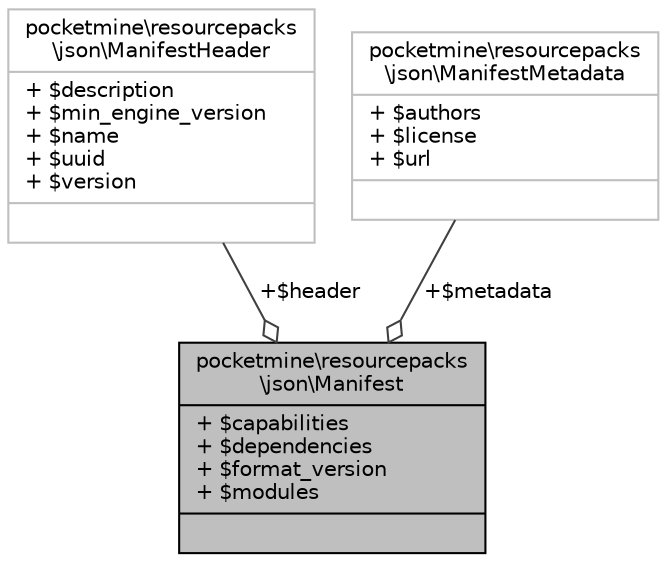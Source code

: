 digraph "pocketmine\resourcepacks\json\Manifest"
{
 // INTERACTIVE_SVG=YES
 // LATEX_PDF_SIZE
  edge [fontname="Helvetica",fontsize="10",labelfontname="Helvetica",labelfontsize="10"];
  node [fontname="Helvetica",fontsize="10",shape=record];
  Node1 [label="{pocketmine\\resourcepacks\l\\json\\Manifest\n|+ $capabilities\l+ $dependencies\l+ $format_version\l+ $modules\l|}",height=0.2,width=0.4,color="black", fillcolor="grey75", style="filled", fontcolor="black",tooltip=" "];
  Node2 -> Node1 [color="grey25",fontsize="10",style="solid",label=" +$header" ,arrowhead="odiamond",fontname="Helvetica"];
  Node2 [label="{pocketmine\\resourcepacks\l\\json\\ManifestHeader\n|+ $description\l+ $min_engine_version\l+ $name\l+ $uuid\l+ $version\l|}",height=0.2,width=0.4,color="grey75", fillcolor="white", style="filled",URL="$d1/de8/classpocketmine_1_1resourcepacks_1_1json_1_1_manifest_header.html",tooltip=" "];
  Node3 -> Node1 [color="grey25",fontsize="10",style="solid",label=" +$metadata" ,arrowhead="odiamond",fontname="Helvetica"];
  Node3 [label="{pocketmine\\resourcepacks\l\\json\\ManifestMetadata\n|+ $authors\l+ $license\l+ $url\l|}",height=0.2,width=0.4,color="grey75", fillcolor="white", style="filled",URL="$d3/db1/classpocketmine_1_1resourcepacks_1_1json_1_1_manifest_metadata.html",tooltip=" "];
}
